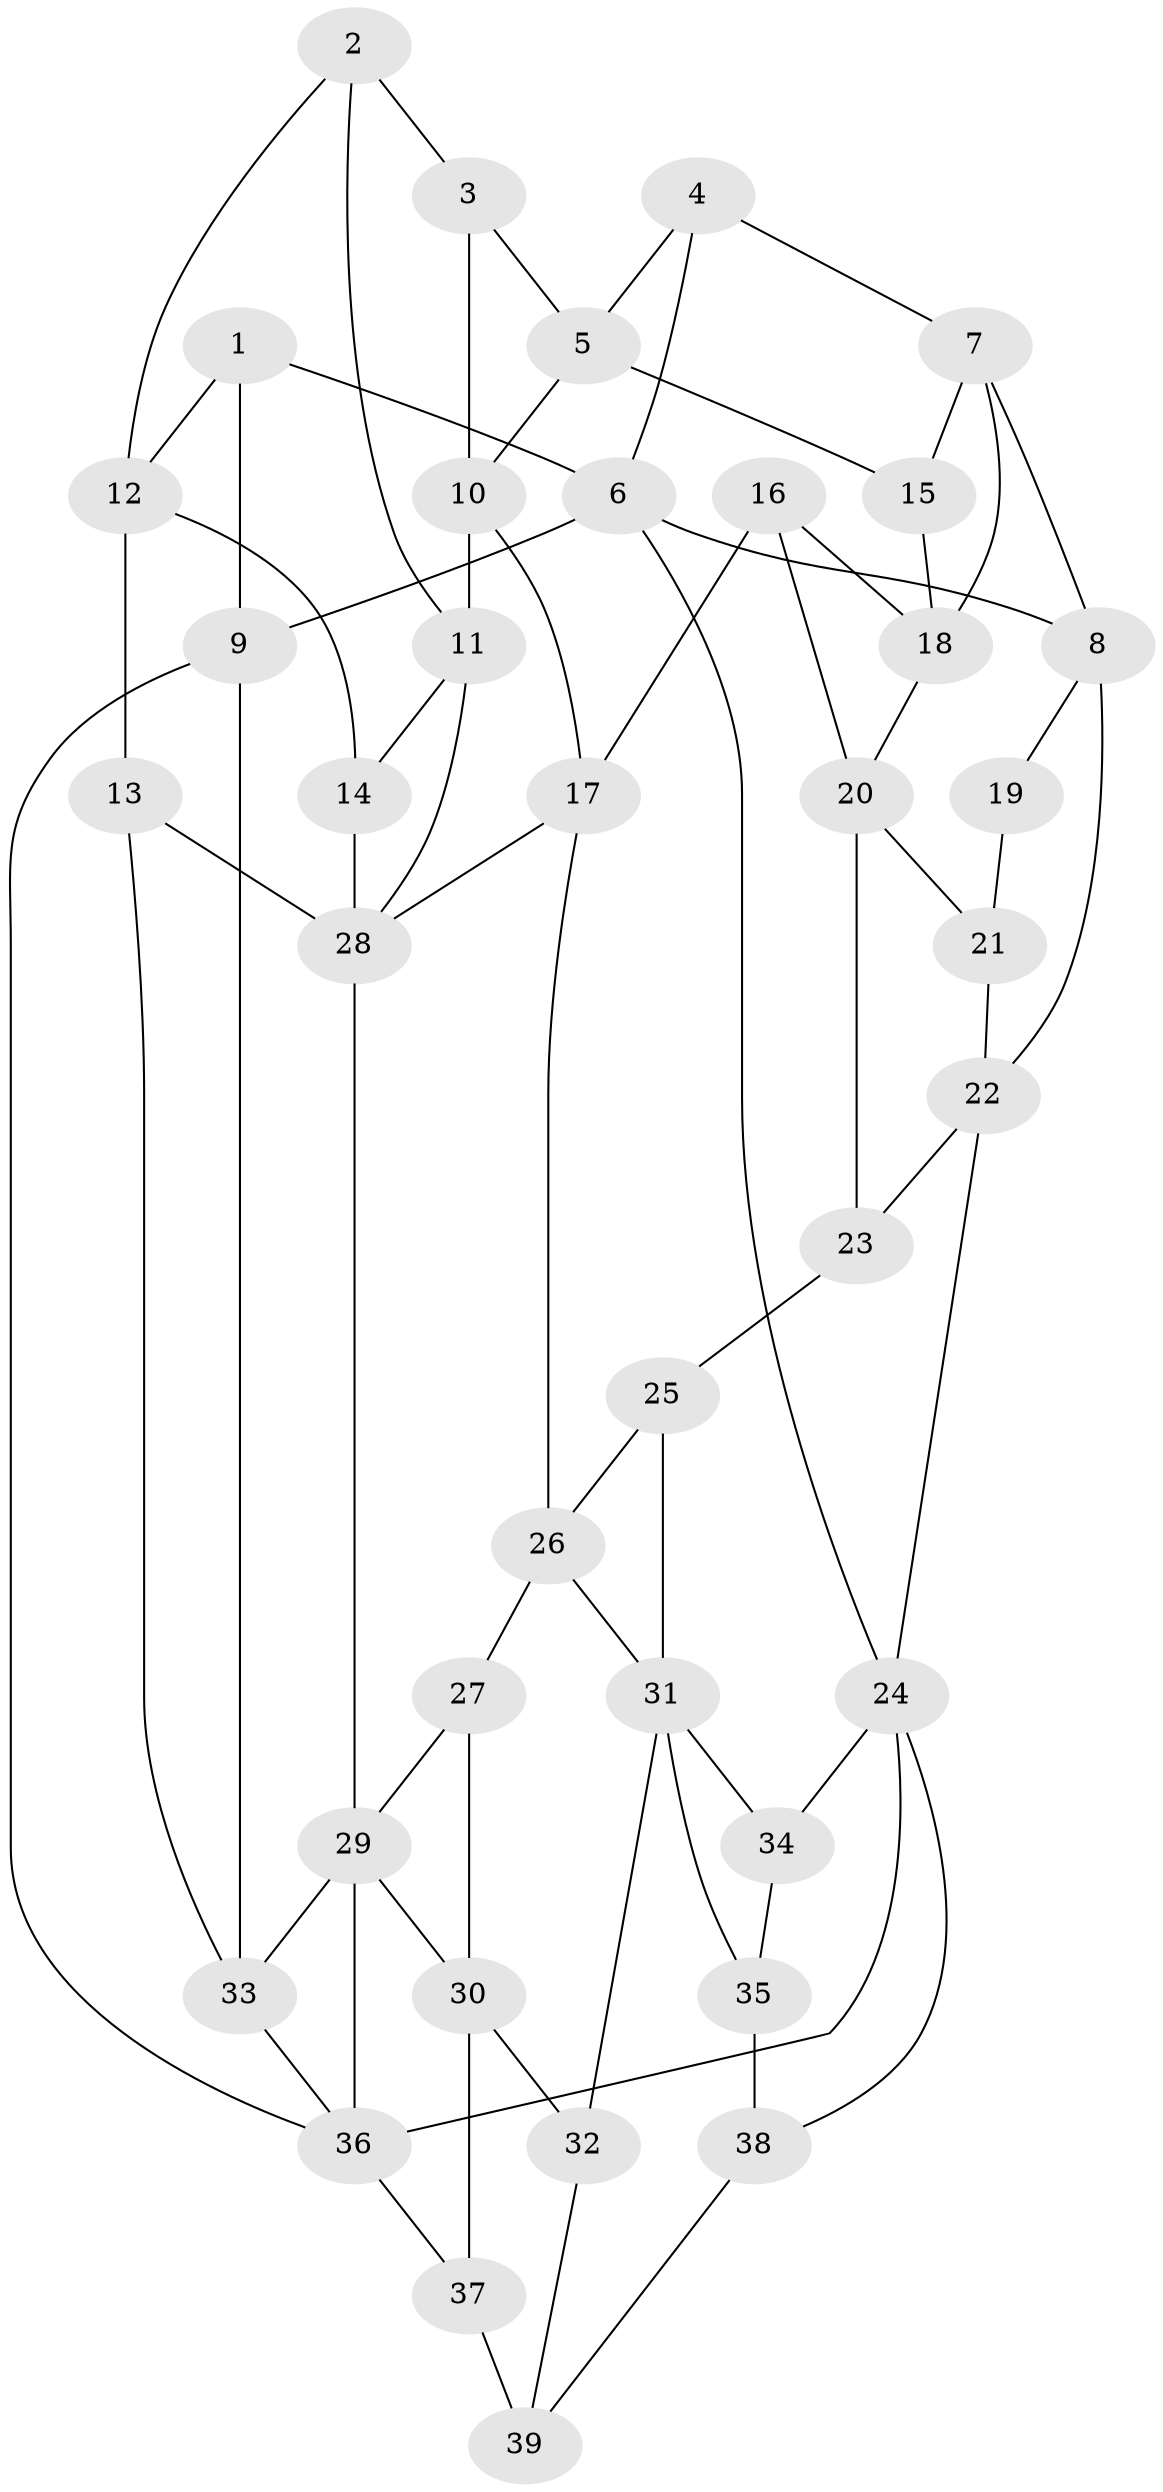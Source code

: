 // original degree distribution, {3: 0.02564102564102564, 4: 0.28205128205128205, 5: 0.4358974358974359, 6: 0.2564102564102564}
// Generated by graph-tools (version 1.1) at 2025/27/03/09/25 03:27:12]
// undirected, 39 vertices, 71 edges
graph export_dot {
graph [start="1"]
  node [color=gray90,style=filled];
  1;
  2;
  3;
  4;
  5;
  6;
  7;
  8;
  9;
  10;
  11;
  12;
  13;
  14;
  15;
  16;
  17;
  18;
  19;
  20;
  21;
  22;
  23;
  24;
  25;
  26;
  27;
  28;
  29;
  30;
  31;
  32;
  33;
  34;
  35;
  36;
  37;
  38;
  39;
  1 -- 6 [weight=1.0];
  1 -- 9 [weight=2.0];
  1 -- 12 [weight=1.0];
  2 -- 3 [weight=1.0];
  2 -- 11 [weight=1.0];
  2 -- 12 [weight=1.0];
  3 -- 5 [weight=1.0];
  3 -- 10 [weight=1.0];
  4 -- 5 [weight=1.0];
  4 -- 6 [weight=1.0];
  4 -- 7 [weight=1.0];
  5 -- 10 [weight=1.0];
  5 -- 15 [weight=1.0];
  6 -- 8 [weight=1.0];
  6 -- 9 [weight=1.0];
  6 -- 24 [weight=1.0];
  7 -- 8 [weight=1.0];
  7 -- 15 [weight=1.0];
  7 -- 18 [weight=1.0];
  8 -- 19 [weight=1.0];
  8 -- 22 [weight=1.0];
  9 -- 33 [weight=1.0];
  9 -- 36 [weight=1.0];
  10 -- 11 [weight=1.0];
  10 -- 17 [weight=1.0];
  11 -- 14 [weight=1.0];
  11 -- 28 [weight=1.0];
  12 -- 13 [weight=1.0];
  12 -- 14 [weight=1.0];
  13 -- 28 [weight=1.0];
  13 -- 33 [weight=1.0];
  14 -- 28 [weight=1.0];
  15 -- 18 [weight=1.0];
  16 -- 17 [weight=1.0];
  16 -- 18 [weight=1.0];
  16 -- 20 [weight=1.0];
  17 -- 26 [weight=1.0];
  17 -- 28 [weight=1.0];
  18 -- 20 [weight=1.0];
  19 -- 21 [weight=2.0];
  20 -- 21 [weight=1.0];
  20 -- 23 [weight=1.0];
  21 -- 22 [weight=1.0];
  22 -- 23 [weight=1.0];
  22 -- 24 [weight=1.0];
  23 -- 25 [weight=2.0];
  24 -- 34 [weight=1.0];
  24 -- 36 [weight=1.0];
  24 -- 38 [weight=1.0];
  25 -- 26 [weight=1.0];
  25 -- 31 [weight=1.0];
  26 -- 27 [weight=1.0];
  26 -- 31 [weight=1.0];
  27 -- 29 [weight=1.0];
  27 -- 30 [weight=2.0];
  28 -- 29 [weight=2.0];
  29 -- 30 [weight=1.0];
  29 -- 33 [weight=1.0];
  29 -- 36 [weight=1.0];
  30 -- 32 [weight=1.0];
  30 -- 37 [weight=1.0];
  31 -- 32 [weight=1.0];
  31 -- 34 [weight=2.0];
  31 -- 35 [weight=1.0];
  32 -- 39 [weight=1.0];
  33 -- 36 [weight=1.0];
  34 -- 35 [weight=1.0];
  35 -- 38 [weight=2.0];
  36 -- 37 [weight=1.0];
  37 -- 39 [weight=2.0];
  38 -- 39 [weight=1.0];
}
